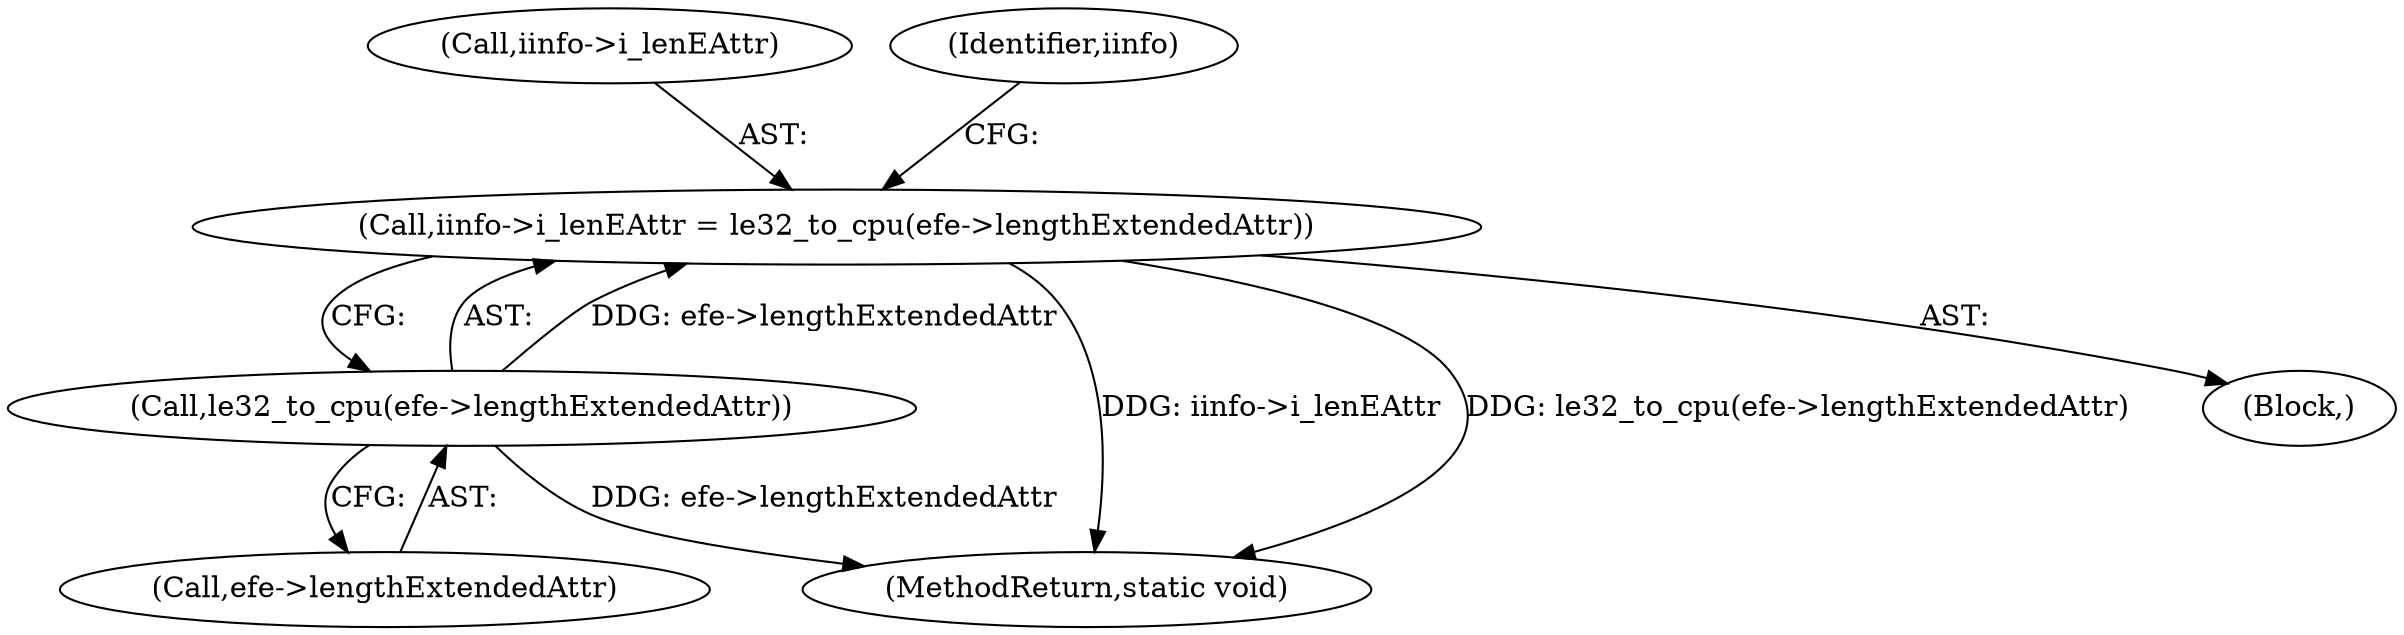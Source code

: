 digraph "0_linux_c03aa9f6e1f938618e6db2e23afef0574efeeb65@pointer" {
"1000920" [label="(Call,iinfo->i_lenEAttr = le32_to_cpu(efe->lengthExtendedAttr))"];
"1000924" [label="(Call,le32_to_cpu(efe->lengthExtendedAttr))"];
"1000921" [label="(Call,iinfo->i_lenEAttr)"];
"1000930" [label="(Identifier,iinfo)"];
"1001145" [label="(MethodReturn,static void)"];
"1000925" [label="(Call,efe->lengthExtendedAttr)"];
"1000924" [label="(Call,le32_to_cpu(efe->lengthExtendedAttr))"];
"1000920" [label="(Call,iinfo->i_lenEAttr = le32_to_cpu(efe->lengthExtendedAttr))"];
"1000827" [label="(Block,)"];
"1000920" -> "1000827"  [label="AST: "];
"1000920" -> "1000924"  [label="CFG: "];
"1000921" -> "1000920"  [label="AST: "];
"1000924" -> "1000920"  [label="AST: "];
"1000930" -> "1000920"  [label="CFG: "];
"1000920" -> "1001145"  [label="DDG: iinfo->i_lenEAttr"];
"1000920" -> "1001145"  [label="DDG: le32_to_cpu(efe->lengthExtendedAttr)"];
"1000924" -> "1000920"  [label="DDG: efe->lengthExtendedAttr"];
"1000924" -> "1000925"  [label="CFG: "];
"1000925" -> "1000924"  [label="AST: "];
"1000924" -> "1001145"  [label="DDG: efe->lengthExtendedAttr"];
}
